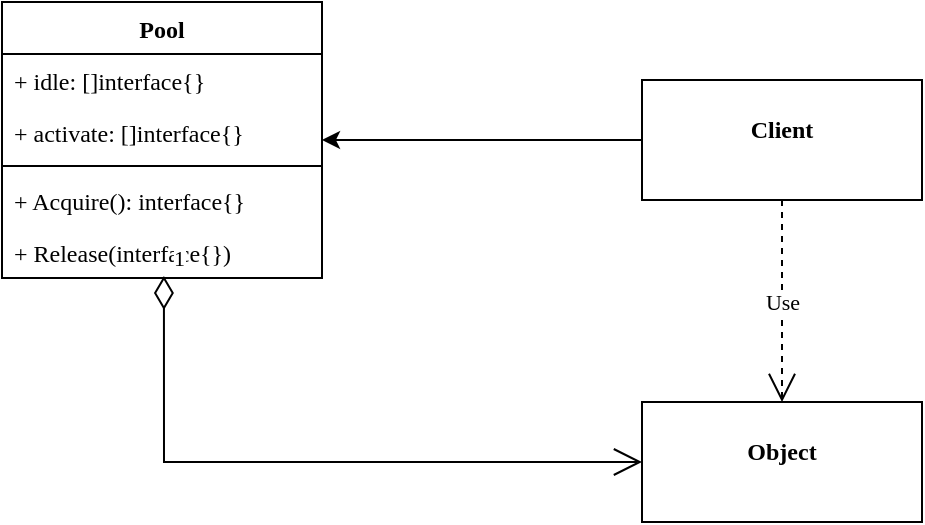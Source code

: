 <mxfile version="20.8.16" type="device"><diagram name="第 1 页" id="DFmzM-SSK_jV3vrTkAuD"><mxGraphModel dx="868" dy="614" grid="1" gridSize="10" guides="1" tooltips="1" connect="1" arrows="1" fold="1" page="1" pageScale="1" pageWidth="827" pageHeight="1169" math="0" shadow="0"><root><mxCell id="0"/><mxCell id="1" parent="0"/><mxCell id="xzJ3Y_g48D3DTaEuOcJI-1" value="Pool" style="swimlane;fontStyle=1;align=center;verticalAlign=top;childLayout=stackLayout;horizontal=1;startSize=26;horizontalStack=0;resizeParent=1;resizeParentMax=0;resizeLast=0;collapsible=1;marginBottom=0;fontFamily=Times New Roman;" vertex="1" parent="1"><mxGeometry x="120" y="120" width="160" height="138" as="geometry"/></mxCell><mxCell id="xzJ3Y_g48D3DTaEuOcJI-2" value="+ idle: []interface{}&#10;" style="text;strokeColor=none;fillColor=none;align=left;verticalAlign=top;spacingLeft=4;spacingRight=4;overflow=hidden;rotatable=0;points=[[0,0.5],[1,0.5]];portConstraint=eastwest;fontFamily=Times New Roman;" vertex="1" parent="xzJ3Y_g48D3DTaEuOcJI-1"><mxGeometry y="26" width="160" height="26" as="geometry"/></mxCell><mxCell id="xzJ3Y_g48D3DTaEuOcJI-5" value="+ activate: []interface{}" style="text;strokeColor=none;fillColor=none;align=left;verticalAlign=top;spacingLeft=4;spacingRight=4;overflow=hidden;rotatable=0;points=[[0,0.5],[1,0.5]];portConstraint=eastwest;fontFamily=Times New Roman;" vertex="1" parent="xzJ3Y_g48D3DTaEuOcJI-1"><mxGeometry y="52" width="160" height="26" as="geometry"/></mxCell><mxCell id="xzJ3Y_g48D3DTaEuOcJI-3" value="" style="line;strokeWidth=1;fillColor=none;align=left;verticalAlign=middle;spacingTop=-1;spacingLeft=3;spacingRight=3;rotatable=0;labelPosition=right;points=[];portConstraint=eastwest;strokeColor=inherit;fontFamily=Times New Roman;" vertex="1" parent="xzJ3Y_g48D3DTaEuOcJI-1"><mxGeometry y="78" width="160" height="8" as="geometry"/></mxCell><mxCell id="xzJ3Y_g48D3DTaEuOcJI-4" value="+ Acquire(): interface{}&#10;" style="text;strokeColor=none;fillColor=none;align=left;verticalAlign=top;spacingLeft=4;spacingRight=4;overflow=hidden;rotatable=0;points=[[0,0.5],[1,0.5]];portConstraint=eastwest;fontFamily=Times New Roman;" vertex="1" parent="xzJ3Y_g48D3DTaEuOcJI-1"><mxGeometry y="86" width="160" height="26" as="geometry"/></mxCell><mxCell id="xzJ3Y_g48D3DTaEuOcJI-6" value="+ Release(interface{})" style="text;strokeColor=none;fillColor=none;align=left;verticalAlign=top;spacingLeft=4;spacingRight=4;overflow=hidden;rotatable=0;points=[[0,0.5],[1,0.5]];portConstraint=eastwest;fontFamily=Times New Roman;" vertex="1" parent="xzJ3Y_g48D3DTaEuOcJI-1"><mxGeometry y="112" width="160" height="26" as="geometry"/></mxCell><mxCell id="xzJ3Y_g48D3DTaEuOcJI-12" style="edgeStyle=orthogonalEdgeStyle;rounded=0;orthogonalLoop=1;jettySize=auto;html=1;exitX=0;exitY=0.5;exitDx=0;exitDy=0;fontFamily=Times New Roman;" edge="1" parent="1" source="xzJ3Y_g48D3DTaEuOcJI-7" target="xzJ3Y_g48D3DTaEuOcJI-1"><mxGeometry relative="1" as="geometry"/></mxCell><mxCell id="xzJ3Y_g48D3DTaEuOcJI-7" value="&lt;p style=&quot;margin:0px;margin-top:4px;text-align:center;&quot;&gt;&lt;br&gt;&lt;b&gt;Client&lt;/b&gt;&lt;/p&gt;" style="verticalAlign=top;align=left;overflow=fill;fontSize=12;fontFamily=Times New Roman;html=1;" vertex="1" parent="1"><mxGeometry x="440" y="159" width="140" height="60" as="geometry"/></mxCell><mxCell id="xzJ3Y_g48D3DTaEuOcJI-8" value="&lt;p style=&quot;margin:0px;margin-top:4px;text-align:center;&quot;&gt;&lt;br&gt;&lt;b&gt;Object&lt;/b&gt;&lt;/p&gt;" style="verticalAlign=top;align=left;overflow=fill;fontSize=12;fontFamily=Times New Roman;html=1;" vertex="1" parent="1"><mxGeometry x="440" y="320" width="140" height="60" as="geometry"/></mxCell><mxCell id="xzJ3Y_g48D3DTaEuOcJI-9" value="1" style="endArrow=open;html=1;endSize=12;startArrow=diamondThin;startSize=14;startFill=0;edgeStyle=orthogonalEdgeStyle;align=left;verticalAlign=bottom;rounded=0;fontFamily=Times New Roman;exitX=0.506;exitY=0.962;exitDx=0;exitDy=0;exitPerimeter=0;entryX=0;entryY=0.5;entryDx=0;entryDy=0;" edge="1" parent="1" source="xzJ3Y_g48D3DTaEuOcJI-6" target="xzJ3Y_g48D3DTaEuOcJI-8"><mxGeometry x="-1" y="3" relative="1" as="geometry"><mxPoint x="190" y="340" as="sourcePoint"/><mxPoint x="350" y="340" as="targetPoint"/></mxGeometry></mxCell><mxCell id="xzJ3Y_g48D3DTaEuOcJI-10" value="Use" style="endArrow=open;endSize=12;dashed=1;html=1;rounded=0;fontFamily=Times New Roman;exitX=0.5;exitY=1;exitDx=0;exitDy=0;" edge="1" parent="1" source="xzJ3Y_g48D3DTaEuOcJI-7" target="xzJ3Y_g48D3DTaEuOcJI-8"><mxGeometry width="160" relative="1" as="geometry"><mxPoint x="320" y="480" as="sourcePoint"/><mxPoint x="480" y="480" as="targetPoint"/></mxGeometry></mxCell></root></mxGraphModel></diagram></mxfile>